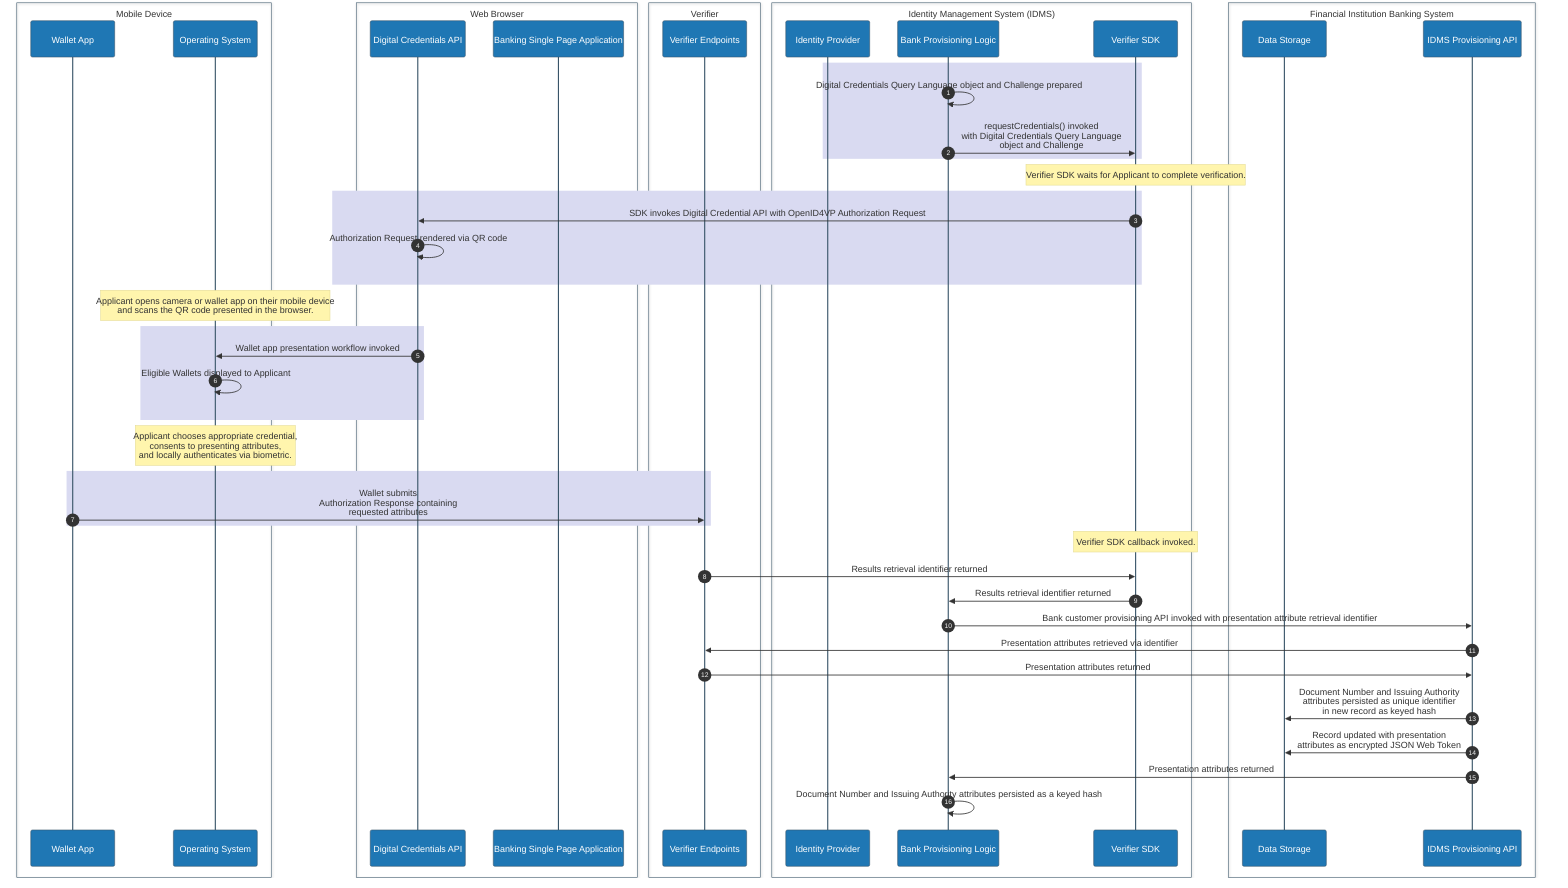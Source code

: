 %%{init: {"theme": "base", "themeVariables": {"primaryColor": "#1f77b4", "edgeLabelBackground":"#ffffff", "actorTextColor": "#ffffff", "actorBackground": "#2ca02c", "fontSize":"30px"}}}%%
sequenceDiagram
    autonumber
    box Issuing Authority
    %% participant sor as System of Record
    %%participant iaendpoints as mDL Issuing Endpoints
    end


    box Mobile Device
    participant wallet as Wallet App
    participant os as Operating System
    end


    box Web Browser
    participant browser as Digital Credentials API
    participant webapp as Banking Single Page Application
    end

    box Verifier
    %% participant adminendpoints as Tenant Administration Endpoints
    participant verifier as Verifier Endpoints
    end

    box Identity Management System (IDMS)
    participant idp as Identity Provider
    participant bpl as Bank Provisioning Logic
    participant sdk as Verifier SDK
    end
    box Financial Institution Banking System
    %%participant backend as Banking Backend
    %% participant cbs as Core Banking Services
    participant database as Data Storage
    participant bankapi as IDMS Provisioning API
    %%participant ssn as SSN Validation Service
    end

    box Trust Service
    %% participant dts as Digital Trust Service
    end

    rect rgb(217, 218, 241)
    bpl->>bpl: Digital Credentials Query Language object and Challenge prepared
    bpl->>sdk: requestCredentials() invoked<br /> with Digital Credentials Query Language<br /> object and Challenge
    end

    %%note over wallet,verifier: ... ↑ ...
    note over sdk: Verifier SDK waits for Applicant to complete verification.
    %%note over wallet,verifier: ... ↓ ...

    rect rgb(217, 218, 241)
    sdk->>browser: SDK invokes Digital Credential API with OpenID4VP Authorization Request
    browser->>browser: Authorization Request rendered via QR code
    end

    %%note over wallet,verifier: ... ↑ ...
    note over os: Applicant opens camera or wallet app on their mobile device <br />and scans the QR code presented in the browser.
    %%note over wallet,verifier: ... ↓ ...

    rect rgb(217, 218, 241)
    browser->>os: Wallet app presentation workflow invoked
    os->>os: Eligible Wallets displayed to Applicant
    end

    %%note over wallet,verifier: ... ↑ ...
    note over os: Applicant chooses appropriate credential, <br />consents to presenting attributes, <br />and locally authenticates via biometric.
    %%note over wallet,verifier: ... ↓ ...

    rect rgb(217, 218, 241)
    wallet->>verifier: Wallet submits <br />Authorization Response containing <br />requested attributes
    end
    %%note over wallet,verifier: ... ↑ ...
    note over sdk: Verifier SDK callback invoked.
    %%note over wallet,verifier: ... ↓ ...

    verifier->>sdk: Results retrieval identifier returned
    sdk->>bpl: Results retrieval identifier returned

    bpl->>bankapi: Bank customer provisioning API invoked with presentation attribute retrieval identifier

    %%note over wallet,verifier: ... ↑ ...
    %%note over wallet,verifier: ... Azure Function not pictured for clarity ...
    %%note over wallet,verifier: ... ↓ ...


    bankapi->>verifier: Presentation attributes retrieved via identifier
    verifier->>bankapi: Presentation attributes returned
    bankapi->>database: Document Number and Issuing Authority <br /> attributes persisted as unique identifier <br /> in new record as keyed hash
    bankapi->>database: Record updated with presentation <br />attributes as encrypted JSON Web Token
    bankapi->>bpl: Presentation attributes returned

    bpl->>bpl: Document Number and Issuing Authority attributes persisted as a keyed hash